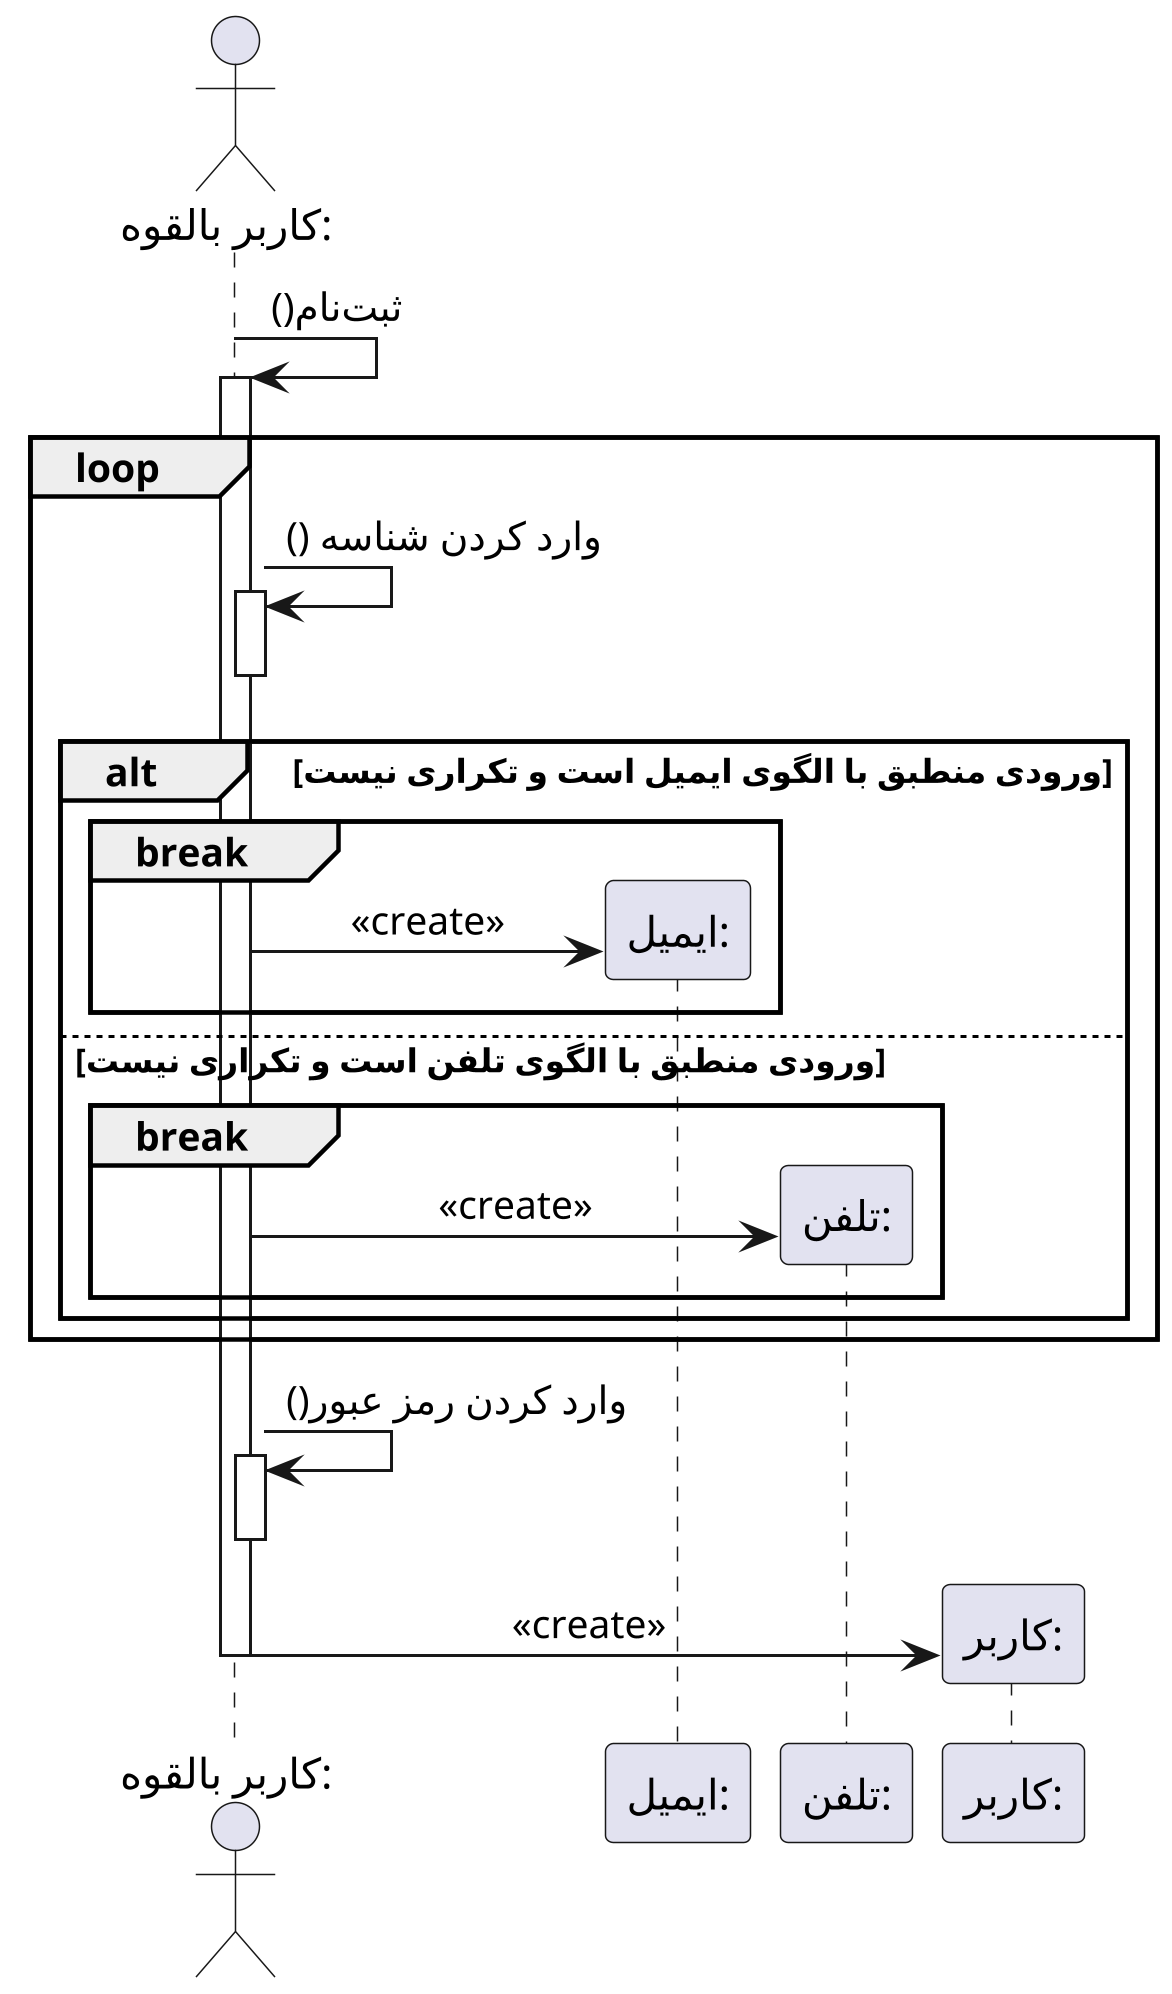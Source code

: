@startuml signup


scale 3
skinparam DefaultFontName Vazir
skinparam DefaultTextAlignment center

 
actor ":کاربر بالقوه" as potential_user
participant ":ایمیل" as email
participant ":تلفن" as phone
participant ":کاربر" as user

potential_user -> potential_user : ثبت‌نام()
activate potential_user

loop
    potential_user -> potential_user: وارد کردن شناسه ()
    activate potential_user
    deactivate potential_user
    alt ورودی منطبق با الگوی ایمیل است و تکراری نیست
        break
            potential_user -> email ** : «create»
        end
    else ورودی منطبق با الگوی تلفن است و تکراری نیست
        break
            potential_user -> phone ** : «create»
        end
    end
end

potential_user -> potential_user : وارد کردن رمز عبور()
activate potential_user
deactivate potential_user

potential_user -> user ** : «create»
deactivate potential_user


@enduml